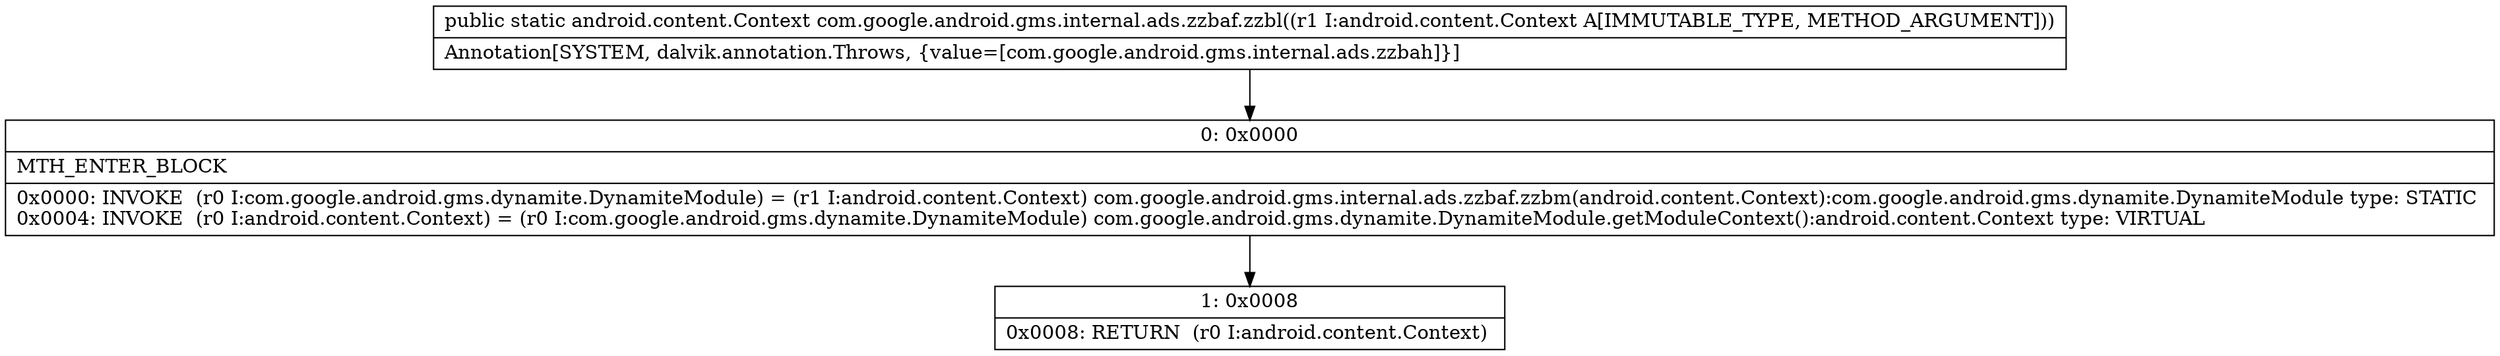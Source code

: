 digraph "CFG forcom.google.android.gms.internal.ads.zzbaf.zzbl(Landroid\/content\/Context;)Landroid\/content\/Context;" {
Node_0 [shape=record,label="{0\:\ 0x0000|MTH_ENTER_BLOCK\l|0x0000: INVOKE  (r0 I:com.google.android.gms.dynamite.DynamiteModule) = (r1 I:android.content.Context) com.google.android.gms.internal.ads.zzbaf.zzbm(android.content.Context):com.google.android.gms.dynamite.DynamiteModule type: STATIC \l0x0004: INVOKE  (r0 I:android.content.Context) = (r0 I:com.google.android.gms.dynamite.DynamiteModule) com.google.android.gms.dynamite.DynamiteModule.getModuleContext():android.content.Context type: VIRTUAL \l}"];
Node_1 [shape=record,label="{1\:\ 0x0008|0x0008: RETURN  (r0 I:android.content.Context) \l}"];
MethodNode[shape=record,label="{public static android.content.Context com.google.android.gms.internal.ads.zzbaf.zzbl((r1 I:android.content.Context A[IMMUTABLE_TYPE, METHOD_ARGUMENT]))  | Annotation[SYSTEM, dalvik.annotation.Throws, \{value=[com.google.android.gms.internal.ads.zzbah]\}]\l}"];
MethodNode -> Node_0;
Node_0 -> Node_1;
}

